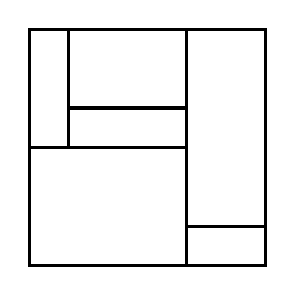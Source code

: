 \begin{tikzpicture}[very thick, scale=.5]
    \draw (0,3) rectangle (1,6);
    \draw (1,4) rectangle (4,6);
    \draw (1,3) rectangle (4,4);
    \draw (0,0) rectangle (4,3);
    \draw (4,1) rectangle (6,6);
    \draw (4,0) rectangle (6,1);
\end{tikzpicture}
